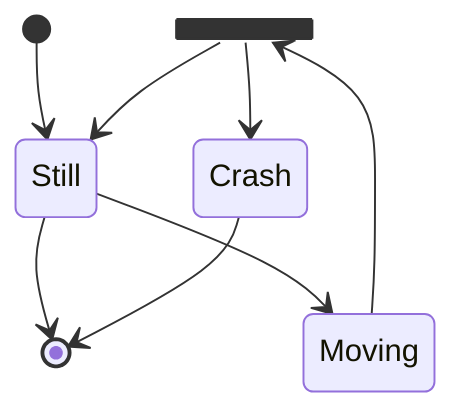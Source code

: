 stateDiagram
    state Choose <<fork>>
    [*] --> Still
    Still --> [*]

    Still --> Moving
    Moving --> Choose
    Choose --> Still
    Choose --> Crash
    Crash --> [*]